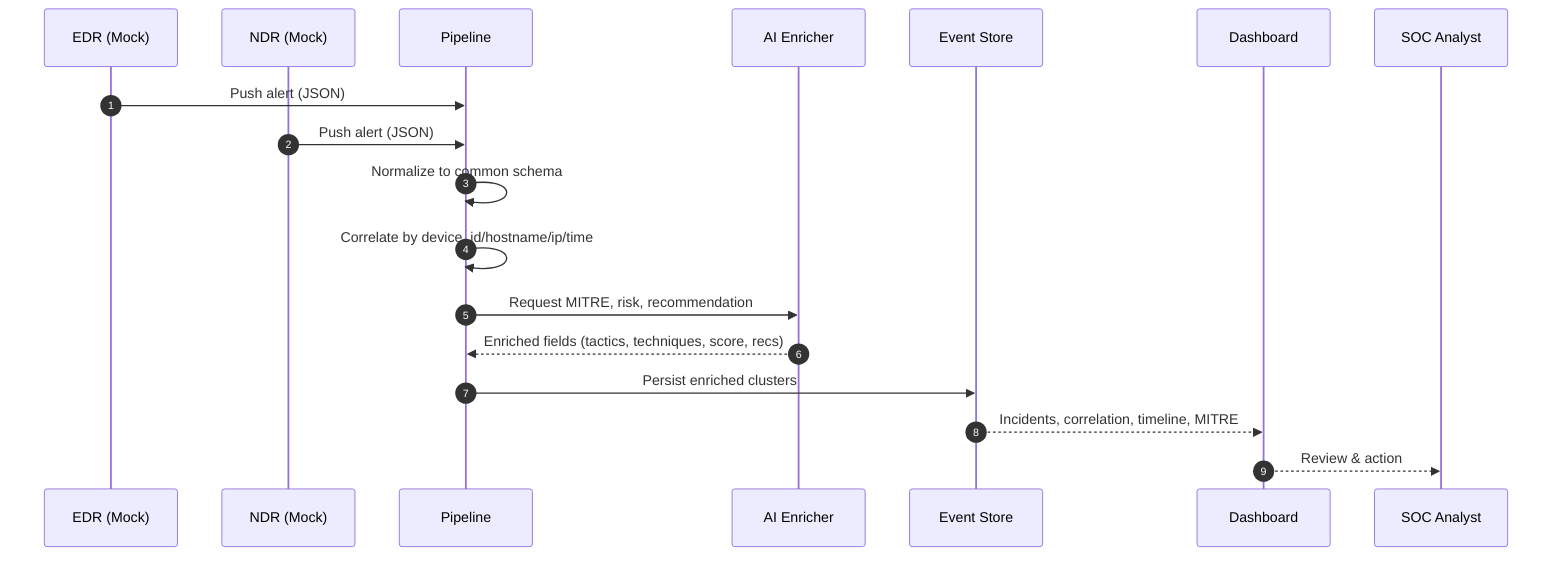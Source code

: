 %% Mermaid: Data flow sequence (sanitized)
sequenceDiagram
  autonumber
  participant EDR as EDR (Mock)
  participant NDR as NDR (Mock)
  participant P as Pipeline
  participant AI as AI Enricher
  participant DB as Event Store
  participant UI as Dashboard
  participant SOC as SOC Analyst

  EDR->>P: Push alert (JSON)
  NDR->>P: Push alert (JSON)
  P->>P: Normalize to common schema
  P->>P: Correlate by device_id/hostname/ip/time
  P->>AI: Request MITRE, risk, recommendation
  AI-->>P: Enriched fields (tactics, techniques, score, recs)
  P->>DB: Persist enriched clusters
  DB-->>UI: Incidents, correlation, timeline, MITRE
  UI-->>SOC: Review & action